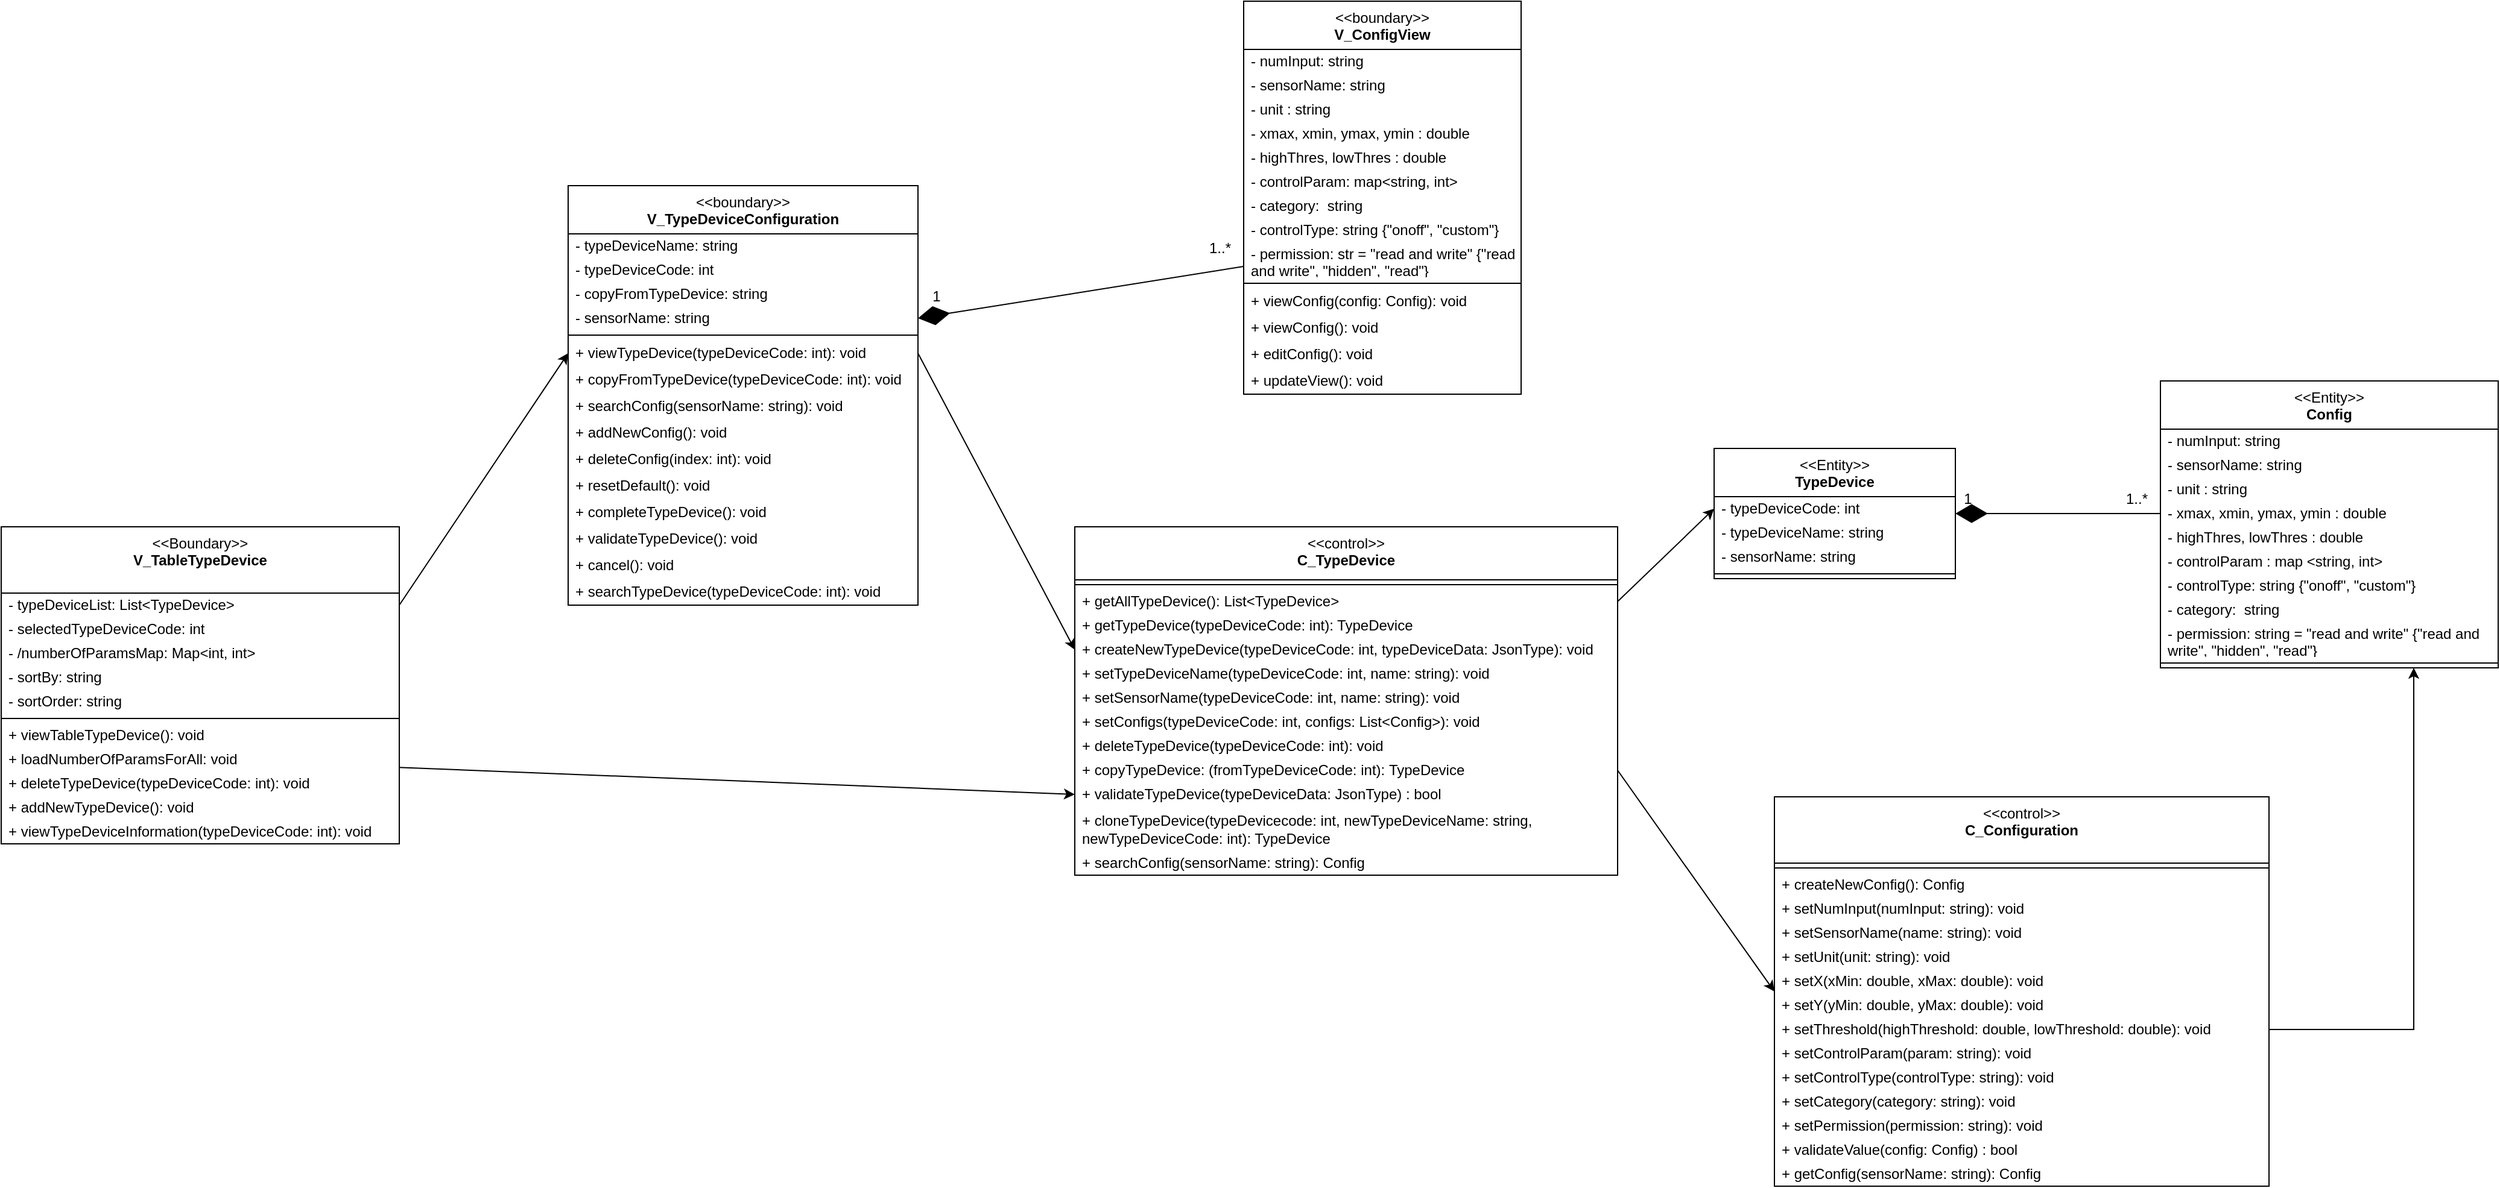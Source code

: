 <mxfile version="27.1.1">
  <diagram name="Page-1" id="tyCQBtL9wLTqNJYj6jpn">
    <mxGraphModel dx="2460" dy="708" grid="1" gridSize="10" guides="1" tooltips="1" connect="1" arrows="1" fold="1" page="1" pageScale="1" pageWidth="850" pageHeight="1100" math="0" shadow="0">
      <root>
        <mxCell id="0" />
        <mxCell id="1" parent="0" />
        <mxCell id="bSWN6tdNE-U2g3Sw7Q1R-1" value="&amp;lt;&amp;lt;boundary&amp;gt;&amp;gt;&lt;br&gt;&lt;b&gt;V_TypeDeviceConfiguration&lt;/b&gt;&lt;div&gt;&lt;br&gt;&lt;/div&gt;" style="swimlane;fontStyle=0;align=center;verticalAlign=top;childLayout=stackLayout;horizontal=1;startSize=40;horizontalStack=0;resizeParent=1;resizeParentMax=0;resizeLast=0;collapsible=0;marginBottom=0;html=1;whiteSpace=wrap;" parent="1" vertex="1">
          <mxGeometry y="303" width="290" height="348" as="geometry" />
        </mxCell>
        <mxCell id="bSWN6tdNE-U2g3Sw7Q1R-2" value="&lt;div&gt;-&amp;nbsp;typeDeviceName: string&lt;/div&gt;" style="text;html=1;strokeColor=none;fillColor=none;align=left;verticalAlign=middle;spacingLeft=4;spacingRight=4;overflow=hidden;rotatable=0;points=[[0,0.5],[1,0.5]];portConstraint=eastwest;whiteSpace=wrap;" parent="bSWN6tdNE-U2g3Sw7Q1R-1" vertex="1">
          <mxGeometry y="40" width="290" height="20" as="geometry" />
        </mxCell>
        <mxCell id="bSWN6tdNE-U2g3Sw7Q1R-3" value="&lt;div&gt;-&amp;nbsp;typeDeviceCode: int&lt;/div&gt;" style="text;html=1;strokeColor=none;fillColor=none;align=left;verticalAlign=middle;spacingLeft=4;spacingRight=4;overflow=hidden;rotatable=0;points=[[0,0.5],[1,0.5]];portConstraint=eastwest;whiteSpace=wrap;" parent="bSWN6tdNE-U2g3Sw7Q1R-1" vertex="1">
          <mxGeometry y="60" width="290" height="20" as="geometry" />
        </mxCell>
        <mxCell id="bSWN6tdNE-U2g3Sw7Q1R-4" value="&lt;div&gt;- copyFromTypeDevice: string&lt;/div&gt;" style="text;html=1;strokeColor=none;fillColor=none;align=left;verticalAlign=middle;spacingLeft=4;spacingRight=4;overflow=hidden;rotatable=0;points=[[0,0.5],[1,0.5]];portConstraint=eastwest;whiteSpace=wrap;" parent="bSWN6tdNE-U2g3Sw7Q1R-1" vertex="1">
          <mxGeometry y="80" width="290" height="20" as="geometry" />
        </mxCell>
        <mxCell id="bSWN6tdNE-U2g3Sw7Q1R-5" value="&lt;div&gt;&lt;span style=&quot;background-color: transparent; color: light-dark(rgb(0, 0, 0), rgb(255, 255, 255));&quot;&gt;- sensorName: string&lt;/span&gt;&lt;/div&gt;" style="text;html=1;strokeColor=none;fillColor=none;align=left;verticalAlign=middle;spacingLeft=4;spacingRight=4;overflow=hidden;rotatable=0;points=[[0,0.5],[1,0.5]];portConstraint=eastwest;whiteSpace=wrap;" parent="bSWN6tdNE-U2g3Sw7Q1R-1" vertex="1">
          <mxGeometry y="100" width="290" height="20" as="geometry" />
        </mxCell>
        <mxCell id="bSWN6tdNE-U2g3Sw7Q1R-6" value="" style="line;strokeWidth=1;fillColor=none;align=left;verticalAlign=middle;spacingTop=-1;spacingLeft=3;spacingRight=3;rotatable=0;labelPosition=right;points=[];portConstraint=eastwest;" parent="bSWN6tdNE-U2g3Sw7Q1R-1" vertex="1">
          <mxGeometry y="120" width="290" height="8" as="geometry" />
        </mxCell>
        <mxCell id="bSWN6tdNE-U2g3Sw7Q1R-7" value="+ viewTypeDevice(typeDeviceCode: int): void" style="text;html=1;strokeColor=none;fillColor=none;align=left;verticalAlign=middle;spacingLeft=4;spacingRight=4;overflow=hidden;rotatable=0;points=[[0,0.5],[1,0.5]];portConstraint=eastwest;whiteSpace=wrap;" parent="bSWN6tdNE-U2g3Sw7Q1R-1" vertex="1">
          <mxGeometry y="128" width="290" height="22" as="geometry" />
        </mxCell>
        <mxCell id="bSWN6tdNE-U2g3Sw7Q1R-8" value="+ copyFromTypeDevice(typeDeviceCode: int): void" style="text;html=1;strokeColor=none;fillColor=none;align=left;verticalAlign=middle;spacingLeft=4;spacingRight=4;overflow=hidden;rotatable=0;points=[[0,0.5],[1,0.5]];portConstraint=eastwest;whiteSpace=wrap;" parent="bSWN6tdNE-U2g3Sw7Q1R-1" vertex="1">
          <mxGeometry y="150" width="290" height="22" as="geometry" />
        </mxCell>
        <mxCell id="bSWN6tdNE-U2g3Sw7Q1R-9" value="+ searchConfig(sensorName: string): void" style="text;html=1;strokeColor=none;fillColor=none;align=left;verticalAlign=middle;spacingLeft=4;spacingRight=4;overflow=hidden;rotatable=0;points=[[0,0.5],[1,0.5]];portConstraint=eastwest;whiteSpace=wrap;" parent="bSWN6tdNE-U2g3Sw7Q1R-1" vertex="1">
          <mxGeometry y="172" width="290" height="22" as="geometry" />
        </mxCell>
        <mxCell id="bSWN6tdNE-U2g3Sw7Q1R-10" value="&lt;div&gt;+ addNewConfig(): void&lt;/div&gt;" style="text;html=1;strokeColor=none;fillColor=none;align=left;verticalAlign=middle;spacingLeft=4;spacingRight=4;overflow=hidden;rotatable=0;points=[[0,0.5],[1,0.5]];portConstraint=eastwest;whiteSpace=wrap;" parent="bSWN6tdNE-U2g3Sw7Q1R-1" vertex="1">
          <mxGeometry y="194" width="290" height="22" as="geometry" />
        </mxCell>
        <mxCell id="bSWN6tdNE-U2g3Sw7Q1R-11" value="&lt;div&gt;+ deleteConfig(index: int): void&lt;/div&gt;" style="text;html=1;strokeColor=none;fillColor=none;align=left;verticalAlign=middle;spacingLeft=4;spacingRight=4;overflow=hidden;rotatable=0;points=[[0,0.5],[1,0.5]];portConstraint=eastwest;whiteSpace=wrap;" parent="bSWN6tdNE-U2g3Sw7Q1R-1" vertex="1">
          <mxGeometry y="216" width="290" height="22" as="geometry" />
        </mxCell>
        <mxCell id="bSWN6tdNE-U2g3Sw7Q1R-12" value="&lt;div&gt;+ resetDefault(): void&lt;/div&gt;" style="text;html=1;strokeColor=none;fillColor=none;align=left;verticalAlign=middle;spacingLeft=4;spacingRight=4;overflow=hidden;rotatable=0;points=[[0,0.5],[1,0.5]];portConstraint=eastwest;whiteSpace=wrap;" parent="bSWN6tdNE-U2g3Sw7Q1R-1" vertex="1">
          <mxGeometry y="238" width="290" height="22" as="geometry" />
        </mxCell>
        <mxCell id="bSWN6tdNE-U2g3Sw7Q1R-13" value="+ completeTypeDevice(): void" style="text;html=1;strokeColor=none;fillColor=none;align=left;verticalAlign=middle;spacingLeft=4;spacingRight=4;overflow=hidden;rotatable=0;points=[[0,0.5],[1,0.5]];portConstraint=eastwest;whiteSpace=wrap;" parent="bSWN6tdNE-U2g3Sw7Q1R-1" vertex="1">
          <mxGeometry y="260" width="290" height="22" as="geometry" />
        </mxCell>
        <mxCell id="bSWN6tdNE-U2g3Sw7Q1R-14" value="+ validateTypeDevice(): void" style="text;html=1;strokeColor=none;fillColor=none;align=left;verticalAlign=middle;spacingLeft=4;spacingRight=4;overflow=hidden;rotatable=0;points=[[0,0.5],[1,0.5]];portConstraint=eastwest;whiteSpace=wrap;" parent="bSWN6tdNE-U2g3Sw7Q1R-1" vertex="1">
          <mxGeometry y="282" width="290" height="22" as="geometry" />
        </mxCell>
        <mxCell id="bSWN6tdNE-U2g3Sw7Q1R-15" value="+ cancel(): void" style="text;html=1;strokeColor=none;fillColor=none;align=left;verticalAlign=middle;spacingLeft=4;spacingRight=4;overflow=hidden;rotatable=0;points=[[0,0.5],[1,0.5]];portConstraint=eastwest;whiteSpace=wrap;" parent="bSWN6tdNE-U2g3Sw7Q1R-1" vertex="1">
          <mxGeometry y="304" width="290" height="22" as="geometry" />
        </mxCell>
        <mxCell id="x7CvdzzdXY2x8KooDXCQ-1" value="+ searchTypeDevice(typeDeviceCode: int): void" style="text;html=1;strokeColor=none;fillColor=none;align=left;verticalAlign=middle;spacingLeft=4;spacingRight=4;overflow=hidden;rotatable=0;points=[[0,0.5],[1,0.5]];portConstraint=eastwest;whiteSpace=wrap;" parent="bSWN6tdNE-U2g3Sw7Q1R-1" vertex="1">
          <mxGeometry y="326" width="290" height="22" as="geometry" />
        </mxCell>
        <mxCell id="bSWN6tdNE-U2g3Sw7Q1R-16" value="&amp;lt;&amp;lt;control&amp;gt;&amp;gt;&lt;br&gt;&lt;b&gt;C_TypeDevice&lt;/b&gt;&lt;div&gt;&lt;br&gt;&lt;/div&gt;" style="swimlane;fontStyle=0;align=center;verticalAlign=top;childLayout=stackLayout;horizontal=1;startSize=44;horizontalStack=0;resizeParent=1;resizeParentMax=0;resizeLast=0;collapsible=0;marginBottom=0;html=1;whiteSpace=wrap;" parent="1" vertex="1">
          <mxGeometry x="420" y="586" width="450" height="289" as="geometry" />
        </mxCell>
        <mxCell id="bSWN6tdNE-U2g3Sw7Q1R-17" value="" style="line;strokeWidth=1;fillColor=none;align=left;verticalAlign=middle;spacingTop=-1;spacingLeft=3;spacingRight=3;rotatable=0;labelPosition=right;points=[];portConstraint=eastwest;" parent="bSWN6tdNE-U2g3Sw7Q1R-16" vertex="1">
          <mxGeometry y="44" width="450" height="8" as="geometry" />
        </mxCell>
        <mxCell id="bSWN6tdNE-U2g3Sw7Q1R-18" value="&lt;div&gt;+ getAllTypeDevice(): List&amp;lt;TypeDevice&amp;gt;&lt;/div&gt;" style="text;html=1;strokeColor=none;fillColor=none;align=left;verticalAlign=middle;spacingLeft=4;spacingRight=4;overflow=hidden;rotatable=0;points=[[0,0.5],[1,0.5]];portConstraint=eastwest;whiteSpace=wrap;" parent="bSWN6tdNE-U2g3Sw7Q1R-16" vertex="1">
          <mxGeometry y="52" width="450" height="20" as="geometry" />
        </mxCell>
        <mxCell id="bSWN6tdNE-U2g3Sw7Q1R-19" value="&lt;div&gt;+ getTypeDevice(typeDeviceCode: int): TypeDevice&lt;/div&gt;&lt;div&gt;&lt;br&gt;&lt;/div&gt;" style="text;html=1;strokeColor=none;fillColor=none;align=left;verticalAlign=middle;spacingLeft=4;spacingRight=4;overflow=hidden;rotatable=0;points=[[0,0.5],[1,0.5]];portConstraint=eastwest;whiteSpace=wrap;" parent="bSWN6tdNE-U2g3Sw7Q1R-16" vertex="1">
          <mxGeometry y="72" width="450" height="20" as="geometry" />
        </mxCell>
        <mxCell id="bSWN6tdNE-U2g3Sw7Q1R-21" value="&lt;div&gt;+ createNewTypeDevice(typeDeviceCode: int, typeDeviceData: JsonType): void&lt;/div&gt;&lt;div&gt;&lt;br&gt;&lt;/div&gt;" style="text;html=1;strokeColor=none;fillColor=none;align=left;verticalAlign=middle;spacingLeft=4;spacingRight=4;overflow=hidden;rotatable=0;points=[[0,0.5],[1,0.5]];portConstraint=eastwest;whiteSpace=wrap;" parent="bSWN6tdNE-U2g3Sw7Q1R-16" vertex="1">
          <mxGeometry y="92" width="450" height="20" as="geometry" />
        </mxCell>
        <mxCell id="bSWN6tdNE-U2g3Sw7Q1R-20" value="&lt;div&gt;+ setTypeDeviceName(typeDeviceCode: int, name: string): void&lt;/div&gt;&lt;div&gt;&lt;br&gt;&lt;/div&gt;" style="text;html=1;strokeColor=none;fillColor=none;align=left;verticalAlign=middle;spacingLeft=4;spacingRight=4;overflow=hidden;rotatable=0;points=[[0,0.5],[1,0.5]];portConstraint=eastwest;whiteSpace=wrap;" parent="bSWN6tdNE-U2g3Sw7Q1R-16" vertex="1">
          <mxGeometry y="112" width="450" height="20" as="geometry" />
        </mxCell>
        <mxCell id="fmMm7_S-apyC-GX3teiO-23" value="&lt;div&gt;+ setSensorName(typeDeviceCode: int, name: string): void&lt;/div&gt;&lt;div&gt;&lt;br&gt;&lt;/div&gt;" style="text;html=1;strokeColor=none;fillColor=none;align=left;verticalAlign=middle;spacingLeft=4;spacingRight=4;overflow=hidden;rotatable=0;points=[[0,0.5],[1,0.5]];portConstraint=eastwest;whiteSpace=wrap;" parent="bSWN6tdNE-U2g3Sw7Q1R-16" vertex="1">
          <mxGeometry y="132" width="450" height="20" as="geometry" />
        </mxCell>
        <mxCell id="fmMm7_S-apyC-GX3teiO-24" value="&lt;div&gt;+ setConfigs(typeDeviceCode: int, configs: List&amp;lt;Config&amp;gt;): void&lt;/div&gt;&lt;div&gt;&lt;br&gt;&lt;/div&gt;" style="text;html=1;strokeColor=none;fillColor=none;align=left;verticalAlign=middle;spacingLeft=4;spacingRight=4;overflow=hidden;rotatable=0;points=[[0,0.5],[1,0.5]];portConstraint=eastwest;whiteSpace=wrap;" parent="bSWN6tdNE-U2g3Sw7Q1R-16" vertex="1">
          <mxGeometry y="152" width="450" height="20" as="geometry" />
        </mxCell>
        <mxCell id="bSWN6tdNE-U2g3Sw7Q1R-22" value="+ deleteTypeDevice(typeDeviceCode: int): void" style="text;html=1;strokeColor=none;fillColor=none;align=left;verticalAlign=middle;spacingLeft=4;spacingRight=4;overflow=hidden;rotatable=0;points=[[0,0.5],[1,0.5]];portConstraint=eastwest;whiteSpace=wrap;" parent="bSWN6tdNE-U2g3Sw7Q1R-16" vertex="1">
          <mxGeometry y="172" width="450" height="20" as="geometry" />
        </mxCell>
        <mxCell id="bSWN6tdNE-U2g3Sw7Q1R-23" value="&lt;div&gt;+ copyTypeDevice: (fromTypeDeviceCode: int):&amp;nbsp;TypeDevice &lt;br&gt;&lt;/div&gt;" style="text;html=1;strokeColor=none;fillColor=none;align=left;verticalAlign=middle;spacingLeft=4;spacingRight=4;overflow=hidden;rotatable=0;points=[[0,0.5],[1,0.5]];portConstraint=eastwest;whiteSpace=wrap;" parent="bSWN6tdNE-U2g3Sw7Q1R-16" vertex="1">
          <mxGeometry y="192" width="450" height="20" as="geometry" />
        </mxCell>
        <mxCell id="bSWN6tdNE-U2g3Sw7Q1R-24" value="+ validateTypeDevice(typeDeviceData: JsonType) : bool" style="text;html=1;strokeColor=none;fillColor=none;align=left;verticalAlign=middle;spacingLeft=4;spacingRight=4;overflow=hidden;rotatable=0;points=[[0,0.5],[1,0.5]];portConstraint=eastwest;whiteSpace=wrap;" parent="bSWN6tdNE-U2g3Sw7Q1R-16" vertex="1">
          <mxGeometry y="212" width="450" height="20" as="geometry" />
        </mxCell>
        <mxCell id="bSWN6tdNE-U2g3Sw7Q1R-25" value="+ cloneTypeDevice(typeDevicecode: int, newTypeDeviceName: string, newTypeDeviceCode: int): TypeDevice" style="text;html=1;strokeColor=none;fillColor=none;align=left;verticalAlign=middle;spacingLeft=4;spacingRight=4;overflow=hidden;rotatable=0;points=[[0,0.5],[1,0.5]];portConstraint=eastwest;whiteSpace=wrap;" parent="bSWN6tdNE-U2g3Sw7Q1R-16" vertex="1">
          <mxGeometry y="232" width="450" height="37" as="geometry" />
        </mxCell>
        <mxCell id="bSWN6tdNE-U2g3Sw7Q1R-26" value="+ searchConfig(sensorName: string): Config" style="text;html=1;strokeColor=none;fillColor=none;align=left;verticalAlign=middle;spacingLeft=4;spacingRight=4;overflow=hidden;rotatable=0;points=[[0,0.5],[1,0.5]];portConstraint=eastwest;whiteSpace=wrap;" parent="bSWN6tdNE-U2g3Sw7Q1R-16" vertex="1">
          <mxGeometry y="269" width="450" height="20" as="geometry" />
        </mxCell>
        <mxCell id="bSWN6tdNE-U2g3Sw7Q1R-27" value="&lt;div&gt;&amp;lt;&amp;lt;Entity&amp;gt;&amp;gt;&lt;/div&gt;&lt;div&gt;&lt;b&gt;TypeDevice&lt;/b&gt;&lt;/div&gt;&lt;div&gt;&lt;br&gt;&lt;/div&gt;" style="swimlane;fontStyle=0;align=center;verticalAlign=top;childLayout=stackLayout;horizontal=1;startSize=40;horizontalStack=0;resizeParent=1;resizeParentMax=0;resizeLast=0;collapsible=0;marginBottom=0;html=1;whiteSpace=wrap;" parent="1" vertex="1">
          <mxGeometry x="950" y="521" width="200" height="108" as="geometry" />
        </mxCell>
        <mxCell id="bSWN6tdNE-U2g3Sw7Q1R-28" value="- typeDeviceCode: int" style="text;html=1;strokeColor=none;fillColor=none;align=left;verticalAlign=middle;spacingLeft=4;spacingRight=4;overflow=hidden;rotatable=0;points=[[0,0.5],[1,0.5]];portConstraint=eastwest;whiteSpace=wrap;" parent="bSWN6tdNE-U2g3Sw7Q1R-27" vertex="1">
          <mxGeometry y="40" width="200" height="20" as="geometry" />
        </mxCell>
        <mxCell id="bSWN6tdNE-U2g3Sw7Q1R-29" value="&lt;div&gt;- typeDeviceName: string&lt;/div&gt;" style="text;html=1;strokeColor=none;fillColor=none;align=left;verticalAlign=middle;spacingLeft=4;spacingRight=4;overflow=hidden;rotatable=0;points=[[0,0.5],[1,0.5]];portConstraint=eastwest;whiteSpace=wrap;" parent="bSWN6tdNE-U2g3Sw7Q1R-27" vertex="1">
          <mxGeometry y="60" width="200" height="20" as="geometry" />
        </mxCell>
        <mxCell id="bSWN6tdNE-U2g3Sw7Q1R-30" value="&lt;div&gt;- sensorName: string&lt;/div&gt;&lt;div&gt;&lt;br&gt;&lt;/div&gt;" style="text;html=1;strokeColor=none;fillColor=none;align=left;verticalAlign=middle;spacingLeft=4;spacingRight=4;overflow=hidden;rotatable=0;points=[[0,0.5],[1,0.5]];portConstraint=eastwest;whiteSpace=wrap;" parent="bSWN6tdNE-U2g3Sw7Q1R-27" vertex="1">
          <mxGeometry y="80" width="200" height="20" as="geometry" />
        </mxCell>
        <mxCell id="bSWN6tdNE-U2g3Sw7Q1R-31" value="" style="line;strokeWidth=1;fillColor=none;align=left;verticalAlign=middle;spacingTop=-1;spacingLeft=3;spacingRight=3;rotatable=0;labelPosition=right;points=[];portConstraint=eastwest;" parent="bSWN6tdNE-U2g3Sw7Q1R-27" vertex="1">
          <mxGeometry y="100" width="200" height="8" as="geometry" />
        </mxCell>
        <mxCell id="bSWN6tdNE-U2g3Sw7Q1R-32" value="&amp;lt;&amp;lt;Entity&amp;gt;&amp;gt;&lt;br&gt;&lt;b&gt;Config&lt;/b&gt;&lt;div&gt;&lt;br&gt;&lt;/div&gt;" style="swimlane;fontStyle=0;align=center;verticalAlign=top;childLayout=stackLayout;horizontal=1;startSize=40;horizontalStack=0;resizeParent=1;resizeParentMax=0;resizeLast=0;collapsible=0;marginBottom=0;html=1;whiteSpace=wrap;" parent="1" vertex="1">
          <mxGeometry x="1320" y="465" width="280" height="238" as="geometry" />
        </mxCell>
        <mxCell id="bSWN6tdNE-U2g3Sw7Q1R-33" value="- numInput: string" style="text;html=1;strokeColor=none;fillColor=none;align=left;verticalAlign=middle;spacingLeft=4;spacingRight=4;overflow=hidden;rotatable=0;points=[[0,0.5],[1,0.5]];portConstraint=eastwest;whiteSpace=wrap;" parent="bSWN6tdNE-U2g3Sw7Q1R-32" vertex="1">
          <mxGeometry y="40" width="280" height="20" as="geometry" />
        </mxCell>
        <mxCell id="bSWN6tdNE-U2g3Sw7Q1R-34" value="- sensorName: string" style="text;html=1;strokeColor=none;fillColor=none;align=left;verticalAlign=middle;spacingLeft=4;spacingRight=4;overflow=hidden;rotatable=0;points=[[0,0.5],[1,0.5]];portConstraint=eastwest;whiteSpace=wrap;" parent="bSWN6tdNE-U2g3Sw7Q1R-32" vertex="1">
          <mxGeometry y="60" width="280" height="20" as="geometry" />
        </mxCell>
        <mxCell id="bSWN6tdNE-U2g3Sw7Q1R-35" value="- unit : string" style="text;html=1;strokeColor=none;fillColor=none;align=left;verticalAlign=middle;spacingLeft=4;spacingRight=4;overflow=hidden;rotatable=0;points=[[0,0.5],[1,0.5]];portConstraint=eastwest;whiteSpace=wrap;" parent="bSWN6tdNE-U2g3Sw7Q1R-32" vertex="1">
          <mxGeometry y="80" width="280" height="20" as="geometry" />
        </mxCell>
        <mxCell id="bSWN6tdNE-U2g3Sw7Q1R-36" value="- xmax, xmin, ymax, ymin : double" style="text;html=1;strokeColor=none;fillColor=none;align=left;verticalAlign=middle;spacingLeft=4;spacingRight=4;overflow=hidden;rotatable=0;points=[[0,0.5],[1,0.5]];portConstraint=eastwest;whiteSpace=wrap;" parent="bSWN6tdNE-U2g3Sw7Q1R-32" vertex="1">
          <mxGeometry y="100" width="280" height="20" as="geometry" />
        </mxCell>
        <mxCell id="bSWN6tdNE-U2g3Sw7Q1R-37" value="- highThres, lowThres : double" style="text;html=1;strokeColor=none;fillColor=none;align=left;verticalAlign=middle;spacingLeft=4;spacingRight=4;overflow=hidden;rotatable=0;points=[[0,0.5],[1,0.5]];portConstraint=eastwest;whiteSpace=wrap;" parent="bSWN6tdNE-U2g3Sw7Q1R-32" vertex="1">
          <mxGeometry y="120" width="280" height="20" as="geometry" />
        </mxCell>
        <mxCell id="bSWN6tdNE-U2g3Sw7Q1R-38" value="&lt;div&gt;- controlParam : map &amp;lt;string, int&amp;gt;&lt;/div&gt;" style="text;html=1;strokeColor=none;fillColor=none;align=left;verticalAlign=middle;spacingLeft=4;spacingRight=4;overflow=hidden;rotatable=0;points=[[0,0.5],[1,0.5]];portConstraint=eastwest;whiteSpace=wrap;" parent="bSWN6tdNE-U2g3Sw7Q1R-32" vertex="1">
          <mxGeometry y="140" width="280" height="20" as="geometry" />
        </mxCell>
        <mxCell id="bSWN6tdNE-U2g3Sw7Q1R-39" value="&lt;div&gt;- controlType: string {&quot;onoff&quot;, &quot;custom&quot;}&lt;/div&gt;" style="text;html=1;strokeColor=none;fillColor=none;align=left;verticalAlign=middle;spacingLeft=4;spacingRight=4;overflow=hidden;rotatable=0;points=[[0,0.5],[1,0.5]];portConstraint=eastwest;whiteSpace=wrap;" parent="bSWN6tdNE-U2g3Sw7Q1R-32" vertex="1">
          <mxGeometry y="160" width="280" height="20" as="geometry" />
        </mxCell>
        <mxCell id="bSWN6tdNE-U2g3Sw7Q1R-40" value="&lt;div&gt;- category:&amp;nbsp; string&lt;br&gt;&lt;/div&gt;" style="text;html=1;strokeColor=none;fillColor=none;align=left;verticalAlign=middle;spacingLeft=4;spacingRight=4;overflow=hidden;rotatable=0;points=[[0,0.5],[1,0.5]];portConstraint=eastwest;whiteSpace=wrap;" parent="bSWN6tdNE-U2g3Sw7Q1R-32" vertex="1">
          <mxGeometry y="180" width="280" height="20" as="geometry" />
        </mxCell>
        <mxCell id="bSWN6tdNE-U2g3Sw7Q1R-41" value="&lt;div&gt;- permission: string = &quot;read and write&quot; {&quot;read and write&quot;, &quot;hidden&quot;, &quot;read&quot;}&lt;/div&gt;" style="text;html=1;strokeColor=none;fillColor=none;align=left;verticalAlign=middle;spacingLeft=4;spacingRight=4;overflow=hidden;rotatable=0;points=[[0,0.5],[1,0.5]];portConstraint=eastwest;whiteSpace=wrap;" parent="bSWN6tdNE-U2g3Sw7Q1R-32" vertex="1">
          <mxGeometry y="200" width="280" height="30" as="geometry" />
        </mxCell>
        <mxCell id="bSWN6tdNE-U2g3Sw7Q1R-42" value="" style="line;strokeWidth=1;fillColor=none;align=left;verticalAlign=middle;spacingTop=-1;spacingLeft=3;spacingRight=3;rotatable=0;labelPosition=right;points=[];portConstraint=eastwest;" parent="bSWN6tdNE-U2g3Sw7Q1R-32" vertex="1">
          <mxGeometry y="230" width="280" height="8" as="geometry" />
        </mxCell>
        <mxCell id="bSWN6tdNE-U2g3Sw7Q1R-43" value="" style="endArrow=diamondThin;endFill=1;endSize=24;html=1;rounded=0;entryX=1;entryY=0.5;entryDx=0;entryDy=0;exitX=0;exitY=0.5;exitDx=0;exitDy=0;" parent="1" source="bSWN6tdNE-U2g3Sw7Q1R-36" target="bSWN6tdNE-U2g3Sw7Q1R-27" edge="1">
          <mxGeometry width="160" relative="1" as="geometry">
            <mxPoint x="1050" y="400" as="sourcePoint" />
            <mxPoint x="1210" y="400" as="targetPoint" />
          </mxGeometry>
        </mxCell>
        <mxCell id="bSWN6tdNE-U2g3Sw7Q1R-44" style="rounded=0;orthogonalLoop=1;jettySize=auto;html=1;exitX=1;exitY=0.5;exitDx=0;exitDy=0;entryX=0;entryY=0.5;entryDx=0;entryDy=0;" parent="1" source="bSWN6tdNE-U2g3Sw7Q1R-18" target="bSWN6tdNE-U2g3Sw7Q1R-28" edge="1">
          <mxGeometry relative="1" as="geometry" />
        </mxCell>
        <mxCell id="bSWN6tdNE-U2g3Sw7Q1R-45" style="rounded=0;orthogonalLoop=1;jettySize=auto;html=1;exitX=1;exitY=0.5;exitDx=0;exitDy=0;entryX=0;entryY=0.5;entryDx=0;entryDy=0;" parent="1" source="bSWN6tdNE-U2g3Sw7Q1R-7" target="bSWN6tdNE-U2g3Sw7Q1R-21" edge="1">
          <mxGeometry relative="1" as="geometry">
            <mxPoint x="360" y="360" as="sourcePoint" />
          </mxGeometry>
        </mxCell>
        <mxCell id="bSWN6tdNE-U2g3Sw7Q1R-46" value="&amp;lt;&amp;lt;boundary&amp;gt;&amp;gt;&lt;br&gt;&lt;b&gt;V_ConfigView&lt;/b&gt;&lt;div&gt;&lt;br&gt;&lt;/div&gt;" style="swimlane;fontStyle=0;align=center;verticalAlign=top;childLayout=stackLayout;horizontal=1;startSize=40;horizontalStack=0;resizeParent=1;resizeParentMax=0;resizeLast=0;collapsible=0;marginBottom=0;html=1;whiteSpace=wrap;" parent="1" vertex="1">
          <mxGeometry x="560" y="150" width="230" height="326" as="geometry" />
        </mxCell>
        <mxCell id="bSWN6tdNE-U2g3Sw7Q1R-47" value="- numInput: string" style="text;html=1;strokeColor=none;fillColor=none;align=left;verticalAlign=middle;spacingLeft=4;spacingRight=4;overflow=hidden;rotatable=0;points=[[0,0.5],[1,0.5]];portConstraint=eastwest;whiteSpace=wrap;" parent="bSWN6tdNE-U2g3Sw7Q1R-46" vertex="1">
          <mxGeometry y="40" width="230" height="20" as="geometry" />
        </mxCell>
        <mxCell id="bSWN6tdNE-U2g3Sw7Q1R-48" value="- sensorName: string" style="text;html=1;strokeColor=none;fillColor=none;align=left;verticalAlign=middle;spacingLeft=4;spacingRight=4;overflow=hidden;rotatable=0;points=[[0,0.5],[1,0.5]];portConstraint=eastwest;whiteSpace=wrap;" parent="bSWN6tdNE-U2g3Sw7Q1R-46" vertex="1">
          <mxGeometry y="60" width="230" height="20" as="geometry" />
        </mxCell>
        <mxCell id="bSWN6tdNE-U2g3Sw7Q1R-49" value="- unit : string" style="text;html=1;strokeColor=none;fillColor=none;align=left;verticalAlign=middle;spacingLeft=4;spacingRight=4;overflow=hidden;rotatable=0;points=[[0,0.5],[1,0.5]];portConstraint=eastwest;whiteSpace=wrap;" parent="bSWN6tdNE-U2g3Sw7Q1R-46" vertex="1">
          <mxGeometry y="80" width="230" height="20" as="geometry" />
        </mxCell>
        <mxCell id="bSWN6tdNE-U2g3Sw7Q1R-50" value="- xmax, xmin, ymax, ymin : double" style="text;html=1;strokeColor=none;fillColor=none;align=left;verticalAlign=middle;spacingLeft=4;spacingRight=4;overflow=hidden;rotatable=0;points=[[0,0.5],[1,0.5]];portConstraint=eastwest;whiteSpace=wrap;" parent="bSWN6tdNE-U2g3Sw7Q1R-46" vertex="1">
          <mxGeometry y="100" width="230" height="20" as="geometry" />
        </mxCell>
        <mxCell id="bSWN6tdNE-U2g3Sw7Q1R-51" value="- highThres, lowThres : double" style="text;html=1;strokeColor=none;fillColor=none;align=left;verticalAlign=middle;spacingLeft=4;spacingRight=4;overflow=hidden;rotatable=0;points=[[0,0.5],[1,0.5]];portConstraint=eastwest;whiteSpace=wrap;" parent="bSWN6tdNE-U2g3Sw7Q1R-46" vertex="1">
          <mxGeometry y="120" width="230" height="20" as="geometry" />
        </mxCell>
        <mxCell id="bSWN6tdNE-U2g3Sw7Q1R-52" value="&lt;div&gt;- controlParam: map&amp;lt;string, int&amp;gt;&lt;/div&gt;" style="text;html=1;strokeColor=none;fillColor=none;align=left;verticalAlign=middle;spacingLeft=4;spacingRight=4;overflow=hidden;rotatable=0;points=[[0,0.5],[1,0.5]];portConstraint=eastwest;whiteSpace=wrap;" parent="bSWN6tdNE-U2g3Sw7Q1R-46" vertex="1">
          <mxGeometry y="140" width="230" height="20" as="geometry" />
        </mxCell>
        <mxCell id="bSWN6tdNE-U2g3Sw7Q1R-53" value="&lt;div&gt;- category:&amp;nbsp; string&lt;br&gt;&lt;/div&gt;" style="text;html=1;strokeColor=none;fillColor=none;align=left;verticalAlign=middle;spacingLeft=4;spacingRight=4;overflow=hidden;rotatable=0;points=[[0,0.5],[1,0.5]];portConstraint=eastwest;whiteSpace=wrap;" parent="bSWN6tdNE-U2g3Sw7Q1R-46" vertex="1">
          <mxGeometry y="160" width="230" height="20" as="geometry" />
        </mxCell>
        <mxCell id="bSWN6tdNE-U2g3Sw7Q1R-54" value="&lt;div&gt;- controlType: string {&quot;onoff&quot;, &quot;custom&quot;}&lt;/div&gt;" style="text;html=1;strokeColor=none;fillColor=none;align=left;verticalAlign=middle;spacingLeft=4;spacingRight=4;overflow=hidden;rotatable=0;points=[[0,0.5],[1,0.5]];portConstraint=eastwest;whiteSpace=wrap;" parent="bSWN6tdNE-U2g3Sw7Q1R-46" vertex="1">
          <mxGeometry y="180" width="230" height="20" as="geometry" />
        </mxCell>
        <mxCell id="bSWN6tdNE-U2g3Sw7Q1R-55" value="&lt;div&gt;- permission: str = &quot;read and write&quot; {&quot;read and write&quot;, &quot;hidden&quot;, &quot;read&quot;}&lt;/div&gt;" style="text;html=1;strokeColor=none;fillColor=none;align=left;verticalAlign=middle;spacingLeft=4;spacingRight=4;overflow=hidden;rotatable=0;points=[[0,0.5],[1,0.5]];portConstraint=eastwest;whiteSpace=wrap;" parent="bSWN6tdNE-U2g3Sw7Q1R-46" vertex="1">
          <mxGeometry y="200" width="230" height="30" as="geometry" />
        </mxCell>
        <mxCell id="bSWN6tdNE-U2g3Sw7Q1R-56" value="" style="line;strokeWidth=1;fillColor=none;align=left;verticalAlign=middle;spacingTop=-1;spacingLeft=3;spacingRight=3;rotatable=0;labelPosition=right;points=[];portConstraint=eastwest;" parent="bSWN6tdNE-U2g3Sw7Q1R-46" vertex="1">
          <mxGeometry y="230" width="230" height="8" as="geometry" />
        </mxCell>
        <mxCell id="bSWN6tdNE-U2g3Sw7Q1R-57" value="+ viewConfig(config: Config): void" style="text;html=1;strokeColor=none;fillColor=none;align=left;verticalAlign=middle;spacingLeft=4;spacingRight=4;overflow=hidden;rotatable=0;points=[[0,0.5],[1,0.5]];portConstraint=eastwest;whiteSpace=wrap;" parent="bSWN6tdNE-U2g3Sw7Q1R-46" vertex="1">
          <mxGeometry y="238" width="230" height="22" as="geometry" />
        </mxCell>
        <mxCell id="bSWN6tdNE-U2g3Sw7Q1R-58" value="+ viewConfig(): void" style="text;html=1;strokeColor=none;fillColor=none;align=left;verticalAlign=middle;spacingLeft=4;spacingRight=4;overflow=hidden;rotatable=0;points=[[0,0.5],[1,0.5]];portConstraint=eastwest;whiteSpace=wrap;" parent="bSWN6tdNE-U2g3Sw7Q1R-46" vertex="1">
          <mxGeometry y="260" width="230" height="22" as="geometry" />
        </mxCell>
        <mxCell id="bSWN6tdNE-U2g3Sw7Q1R-59" value="+ editConfig(): void" style="text;html=1;strokeColor=none;fillColor=none;align=left;verticalAlign=middle;spacingLeft=4;spacingRight=4;overflow=hidden;rotatable=0;points=[[0,0.5],[1,0.5]];portConstraint=eastwest;whiteSpace=wrap;" parent="bSWN6tdNE-U2g3Sw7Q1R-46" vertex="1">
          <mxGeometry y="282" width="230" height="22" as="geometry" />
        </mxCell>
        <mxCell id="bSWN6tdNE-U2g3Sw7Q1R-60" value="+ updateView(): void" style="text;html=1;strokeColor=none;fillColor=none;align=left;verticalAlign=middle;spacingLeft=4;spacingRight=4;overflow=hidden;rotatable=0;points=[[0,0.5],[1,0.5]];portConstraint=eastwest;whiteSpace=wrap;" parent="bSWN6tdNE-U2g3Sw7Q1R-46" vertex="1">
          <mxGeometry y="304" width="230" height="22" as="geometry" />
        </mxCell>
        <mxCell id="bSWN6tdNE-U2g3Sw7Q1R-61" value="" style="endArrow=diamondThin;endFill=1;endSize=24;html=1;rounded=0;entryX=1;entryY=0.5;entryDx=0;entryDy=0;" parent="1" target="bSWN6tdNE-U2g3Sw7Q1R-5" edge="1">
          <mxGeometry width="160" relative="1" as="geometry">
            <mxPoint x="560" y="370" as="sourcePoint" />
            <mxPoint x="600" y="380" as="targetPoint" />
            <Array as="points" />
          </mxGeometry>
        </mxCell>
        <mxCell id="bSWN6tdNE-U2g3Sw7Q1R-62" value="1" style="text;html=1;align=center;verticalAlign=middle;resizable=0;points=[];autosize=1;strokeColor=none;fillColor=none;" parent="1" vertex="1">
          <mxGeometry x="290" y="380" width="30" height="30" as="geometry" />
        </mxCell>
        <mxCell id="bSWN6tdNE-U2g3Sw7Q1R-63" value="1..*" style="text;html=1;align=center;verticalAlign=middle;resizable=0;points=[];autosize=1;strokeColor=none;fillColor=none;" parent="1" vertex="1">
          <mxGeometry x="520" y="340" width="40" height="30" as="geometry" />
        </mxCell>
        <mxCell id="bSWN6tdNE-U2g3Sw7Q1R-64" value="1" style="text;html=1;align=center;verticalAlign=middle;resizable=0;points=[];autosize=1;strokeColor=none;fillColor=none;" parent="1" vertex="1">
          <mxGeometry x="1145" y="548" width="30" height="30" as="geometry" />
        </mxCell>
        <mxCell id="bSWN6tdNE-U2g3Sw7Q1R-65" value="1..*" style="text;html=1;align=center;verticalAlign=middle;resizable=0;points=[];autosize=1;strokeColor=none;fillColor=none;" parent="1" vertex="1">
          <mxGeometry x="1280" y="548" width="40" height="30" as="geometry" />
        </mxCell>
        <mxCell id="bSWN6tdNE-U2g3Sw7Q1R-66" style="rounded=0;orthogonalLoop=1;jettySize=auto;html=1;exitX=1;exitY=0.5;exitDx=0;exitDy=0;entryX=0;entryY=0.5;entryDx=0;entryDy=0;" parent="1" source="bSWN6tdNE-U2g3Sw7Q1R-68" target="bSWN6tdNE-U2g3Sw7Q1R-7" edge="1">
          <mxGeometry relative="1" as="geometry" />
        </mxCell>
        <mxCell id="bSWN6tdNE-U2g3Sw7Q1R-67" value="&amp;lt;&amp;lt;Boundary&amp;gt;&amp;gt;&lt;br&gt;&lt;b&gt;V_TableTypeDevice&lt;/b&gt;" style="swimlane;fontStyle=0;align=center;verticalAlign=top;childLayout=stackLayout;horizontal=1;startSize=55;horizontalStack=0;resizeParent=1;resizeParentMax=0;resizeLast=0;collapsible=0;marginBottom=0;html=1;whiteSpace=wrap;" parent="1" vertex="1">
          <mxGeometry x="-470" y="586" width="330" height="263" as="geometry" />
        </mxCell>
        <mxCell id="bSWN6tdNE-U2g3Sw7Q1R-68" value="- typeDeviceList: List&amp;lt;TypeDevice&amp;gt;" style="text;html=1;strokeColor=none;fillColor=none;align=left;verticalAlign=middle;spacingLeft=4;spacingRight=4;overflow=hidden;rotatable=0;points=[[0,0.5],[1,0.5]];portConstraint=eastwest;whiteSpace=wrap;" parent="bSWN6tdNE-U2g3Sw7Q1R-67" vertex="1">
          <mxGeometry y="55" width="330" height="20" as="geometry" />
        </mxCell>
        <mxCell id="bSWN6tdNE-U2g3Sw7Q1R-69" value="- selectedTypeDeviceCode: int" style="text;html=1;strokeColor=none;fillColor=none;align=left;verticalAlign=middle;spacingLeft=4;spacingRight=4;overflow=hidden;rotatable=0;points=[[0,0.5],[1,0.5]];portConstraint=eastwest;whiteSpace=wrap;" parent="bSWN6tdNE-U2g3Sw7Q1R-67" vertex="1">
          <mxGeometry y="75" width="330" height="20" as="geometry" />
        </mxCell>
        <mxCell id="bSWN6tdNE-U2g3Sw7Q1R-70" value="- /numberOfParamsMap: Map&amp;lt;int, int&amp;gt;" style="text;html=1;strokeColor=none;fillColor=none;align=left;verticalAlign=middle;spacingLeft=4;spacingRight=4;overflow=hidden;rotatable=0;points=[[0,0.5],[1,0.5]];portConstraint=eastwest;whiteSpace=wrap;" parent="bSWN6tdNE-U2g3Sw7Q1R-67" vertex="1">
          <mxGeometry y="95" width="330" height="20" as="geometry" />
        </mxCell>
        <mxCell id="bSWN6tdNE-U2g3Sw7Q1R-71" value="- sortBy: string" style="text;html=1;strokeColor=none;fillColor=none;align=left;verticalAlign=middle;spacingLeft=4;spacingRight=4;overflow=hidden;rotatable=0;points=[[0,0.5],[1,0.5]];portConstraint=eastwest;whiteSpace=wrap;" parent="bSWN6tdNE-U2g3Sw7Q1R-67" vertex="1">
          <mxGeometry y="115" width="330" height="20" as="geometry" />
        </mxCell>
        <mxCell id="bSWN6tdNE-U2g3Sw7Q1R-72" value="- sortOrder: string" style="text;html=1;strokeColor=none;fillColor=none;align=left;verticalAlign=middle;spacingLeft=4;spacingRight=4;overflow=hidden;rotatable=0;points=[[0,0.5],[1,0.5]];portConstraint=eastwest;whiteSpace=wrap;" parent="bSWN6tdNE-U2g3Sw7Q1R-67" vertex="1">
          <mxGeometry y="135" width="330" height="20" as="geometry" />
        </mxCell>
        <mxCell id="bSWN6tdNE-U2g3Sw7Q1R-73" value="" style="line;strokeWidth=1;fillColor=none;align=left;verticalAlign=middle;spacingTop=-1;spacingLeft=3;spacingRight=3;rotatable=0;labelPosition=right;points=[];portConstraint=eastwest;" parent="bSWN6tdNE-U2g3Sw7Q1R-67" vertex="1">
          <mxGeometry y="155" width="330" height="8" as="geometry" />
        </mxCell>
        <mxCell id="bSWN6tdNE-U2g3Sw7Q1R-74" value="+ viewTableTypeDevice(): void" style="text;html=1;strokeColor=none;fillColor=none;align=left;verticalAlign=middle;spacingLeft=4;spacingRight=4;overflow=hidden;rotatable=0;points=[[0,0.5],[1,0.5]];portConstraint=eastwest;whiteSpace=wrap;" parent="bSWN6tdNE-U2g3Sw7Q1R-67" vertex="1">
          <mxGeometry y="163" width="330" height="20" as="geometry" />
        </mxCell>
        <mxCell id="bSWN6tdNE-U2g3Sw7Q1R-75" value="+ loadNumberOfParamsForAll: void" style="text;html=1;strokeColor=none;fillColor=none;align=left;verticalAlign=middle;spacingLeft=4;spacingRight=4;overflow=hidden;rotatable=0;points=[[0,0.5],[1,0.5]];portConstraint=eastwest;whiteSpace=wrap;" parent="bSWN6tdNE-U2g3Sw7Q1R-67" vertex="1">
          <mxGeometry y="183" width="330" height="20" as="geometry" />
        </mxCell>
        <mxCell id="bSWN6tdNE-U2g3Sw7Q1R-76" value="+ deleteTypeDevice(typeDeviceCode: int): void" style="text;html=1;strokeColor=none;fillColor=none;align=left;verticalAlign=middle;spacingLeft=4;spacingRight=4;overflow=hidden;rotatable=0;points=[[0,0.5],[1,0.5]];portConstraint=eastwest;whiteSpace=wrap;" parent="bSWN6tdNE-U2g3Sw7Q1R-67" vertex="1">
          <mxGeometry y="203" width="330" height="20" as="geometry" />
        </mxCell>
        <mxCell id="bSWN6tdNE-U2g3Sw7Q1R-77" value="+ addNewTypeDevice(): void" style="text;html=1;strokeColor=none;fillColor=none;align=left;verticalAlign=middle;spacingLeft=4;spacingRight=4;overflow=hidden;rotatable=0;points=[[0,0.5],[1,0.5]];portConstraint=eastwest;whiteSpace=wrap;" parent="bSWN6tdNE-U2g3Sw7Q1R-67" vertex="1">
          <mxGeometry y="223" width="330" height="20" as="geometry" />
        </mxCell>
        <mxCell id="bSWN6tdNE-U2g3Sw7Q1R-78" value="+ viewTypeDeviceInformation(typeDeviceCode: int): void" style="text;html=1;strokeColor=none;fillColor=none;align=left;verticalAlign=middle;spacingLeft=4;spacingRight=4;overflow=hidden;rotatable=0;points=[[0,0.5],[1,0.5]];portConstraint=eastwest;whiteSpace=wrap;" parent="bSWN6tdNE-U2g3Sw7Q1R-67" vertex="1">
          <mxGeometry y="243" width="330" height="20" as="geometry" />
        </mxCell>
        <mxCell id="bSWN6tdNE-U2g3Sw7Q1R-80" style="rounded=0;orthogonalLoop=1;jettySize=auto;html=1;entryX=0;entryY=0.5;entryDx=0;entryDy=0;" parent="1" source="bSWN6tdNE-U2g3Sw7Q1R-75" target="bSWN6tdNE-U2g3Sw7Q1R-24" edge="1">
          <mxGeometry relative="1" as="geometry">
            <mxPoint x="470" y="680" as="targetPoint" />
          </mxGeometry>
        </mxCell>
        <mxCell id="fmMm7_S-apyC-GX3teiO-1" value="&amp;lt;&amp;lt;control&amp;gt;&amp;gt;&lt;br&gt;&lt;b&gt;C_Configuration&lt;/b&gt;&lt;div&gt;&lt;br&gt;&lt;/div&gt;" style="swimlane;fontStyle=0;align=center;verticalAlign=top;childLayout=stackLayout;horizontal=1;startSize=55;horizontalStack=0;resizeParent=1;resizeParentMax=0;resizeLast=0;collapsible=0;marginBottom=0;html=1;whiteSpace=wrap;" parent="1" vertex="1">
          <mxGeometry x="1000" y="810" width="410" height="323" as="geometry" />
        </mxCell>
        <mxCell id="fmMm7_S-apyC-GX3teiO-2" value="" style="line;strokeWidth=1;fillColor=none;align=left;verticalAlign=middle;spacingTop=-1;spacingLeft=3;spacingRight=3;rotatable=0;labelPosition=right;points=[];portConstraint=eastwest;" parent="fmMm7_S-apyC-GX3teiO-1" vertex="1">
          <mxGeometry y="55" width="410" height="8" as="geometry" />
        </mxCell>
        <mxCell id="fmMm7_S-apyC-GX3teiO-6" value="&lt;div&gt;+ createNewConfig(): Config&lt;/div&gt;&lt;div&gt;&lt;br&gt;&lt;/div&gt;" style="text;html=1;strokeColor=none;fillColor=none;align=left;verticalAlign=middle;spacingLeft=4;spacingRight=4;overflow=hidden;rotatable=0;points=[[0,0.5],[1,0.5]];portConstraint=eastwest;whiteSpace=wrap;" parent="fmMm7_S-apyC-GX3teiO-1" vertex="1">
          <mxGeometry y="63" width="410" height="20" as="geometry" />
        </mxCell>
        <mxCell id="fmMm7_S-apyC-GX3teiO-5" value="&lt;div&gt;+ setNumInput(numInput: string): void&lt;/div&gt;" style="text;html=1;strokeColor=none;fillColor=none;align=left;verticalAlign=middle;spacingLeft=4;spacingRight=4;overflow=hidden;rotatable=0;points=[[0,0.5],[1,0.5]];portConstraint=eastwest;whiteSpace=wrap;" parent="fmMm7_S-apyC-GX3teiO-1" vertex="1">
          <mxGeometry y="83" width="410" height="20" as="geometry" />
        </mxCell>
        <mxCell id="fmMm7_S-apyC-GX3teiO-7" value="+ setSensorName(name: string): void" style="text;html=1;strokeColor=none;fillColor=none;align=left;verticalAlign=middle;spacingLeft=4;spacingRight=4;overflow=hidden;rotatable=0;points=[[0,0.5],[1,0.5]];portConstraint=eastwest;whiteSpace=wrap;" parent="fmMm7_S-apyC-GX3teiO-1" vertex="1">
          <mxGeometry y="103" width="410" height="20" as="geometry" />
        </mxCell>
        <mxCell id="fmMm7_S-apyC-GX3teiO-8" value="+ setUnit(unit: string): void" style="text;html=1;strokeColor=none;fillColor=none;align=left;verticalAlign=middle;spacingLeft=4;spacingRight=4;overflow=hidden;rotatable=0;points=[[0,0.5],[1,0.5]];portConstraint=eastwest;whiteSpace=wrap;" parent="fmMm7_S-apyC-GX3teiO-1" vertex="1">
          <mxGeometry y="123" width="410" height="20" as="geometry" />
        </mxCell>
        <mxCell id="fmMm7_S-apyC-GX3teiO-12" value="+ setX(xMin: double, xMax: double): void" style="text;html=1;strokeColor=none;fillColor=none;align=left;verticalAlign=middle;spacingLeft=4;spacingRight=4;overflow=hidden;rotatable=0;points=[[0,0.5],[1,0.5]];portConstraint=eastwest;whiteSpace=wrap;" parent="fmMm7_S-apyC-GX3teiO-1" vertex="1">
          <mxGeometry y="143" width="410" height="20" as="geometry" />
        </mxCell>
        <mxCell id="fmMm7_S-apyC-GX3teiO-13" value="+ setY(yMin: double, yMax: double): void" style="text;html=1;strokeColor=none;fillColor=none;align=left;verticalAlign=middle;spacingLeft=4;spacingRight=4;overflow=hidden;rotatable=0;points=[[0,0.5],[1,0.5]];portConstraint=eastwest;whiteSpace=wrap;" parent="fmMm7_S-apyC-GX3teiO-1" vertex="1">
          <mxGeometry y="163" width="410" height="20" as="geometry" />
        </mxCell>
        <mxCell id="fmMm7_S-apyC-GX3teiO-14" value="+ setThreshold(highThreshold: double, lowThreshold: double): void" style="text;html=1;strokeColor=none;fillColor=none;align=left;verticalAlign=middle;spacingLeft=4;spacingRight=4;overflow=hidden;rotatable=0;points=[[0,0.5],[1,0.5]];portConstraint=eastwest;whiteSpace=wrap;" parent="fmMm7_S-apyC-GX3teiO-1" vertex="1">
          <mxGeometry y="183" width="410" height="20" as="geometry" />
        </mxCell>
        <mxCell id="fmMm7_S-apyC-GX3teiO-16" value="+ setControlParam(param: string): void" style="text;html=1;strokeColor=none;fillColor=none;align=left;verticalAlign=middle;spacingLeft=4;spacingRight=4;overflow=hidden;rotatable=0;points=[[0,0.5],[1,0.5]];portConstraint=eastwest;whiteSpace=wrap;" parent="fmMm7_S-apyC-GX3teiO-1" vertex="1">
          <mxGeometry y="203" width="410" height="20" as="geometry" />
        </mxCell>
        <mxCell id="fmMm7_S-apyC-GX3teiO-17" value="+ setControlType(controlType: string): void" style="text;html=1;strokeColor=none;fillColor=none;align=left;verticalAlign=middle;spacingLeft=4;spacingRight=4;overflow=hidden;rotatable=0;points=[[0,0.5],[1,0.5]];portConstraint=eastwest;whiteSpace=wrap;" parent="fmMm7_S-apyC-GX3teiO-1" vertex="1">
          <mxGeometry y="223" width="410" height="20" as="geometry" />
        </mxCell>
        <mxCell id="fmMm7_S-apyC-GX3teiO-18" value="+ setCategory(category: string): void" style="text;html=1;strokeColor=none;fillColor=none;align=left;verticalAlign=middle;spacingLeft=4;spacingRight=4;overflow=hidden;rotatable=0;points=[[0,0.5],[1,0.5]];portConstraint=eastwest;whiteSpace=wrap;" parent="fmMm7_S-apyC-GX3teiO-1" vertex="1">
          <mxGeometry y="243" width="410" height="20" as="geometry" />
        </mxCell>
        <mxCell id="fmMm7_S-apyC-GX3teiO-19" value="+ setPermission(permission: string): void" style="text;html=1;strokeColor=none;fillColor=none;align=left;verticalAlign=middle;spacingLeft=4;spacingRight=4;overflow=hidden;rotatable=0;points=[[0,0.5],[1,0.5]];portConstraint=eastwest;whiteSpace=wrap;" parent="fmMm7_S-apyC-GX3teiO-1" vertex="1">
          <mxGeometry y="263" width="410" height="20" as="geometry" />
        </mxCell>
        <mxCell id="fmMm7_S-apyC-GX3teiO-9" value="+ validateValue(config: Config) : bool" style="text;html=1;strokeColor=none;fillColor=none;align=left;verticalAlign=middle;spacingLeft=4;spacingRight=4;overflow=hidden;rotatable=0;points=[[0,0.5],[1,0.5]];portConstraint=eastwest;whiteSpace=wrap;" parent="fmMm7_S-apyC-GX3teiO-1" vertex="1">
          <mxGeometry y="283" width="410" height="20" as="geometry" />
        </mxCell>
        <mxCell id="fmMm7_S-apyC-GX3teiO-11" value="+ getConfig(sensorName: string): Config" style="text;html=1;strokeColor=none;fillColor=none;align=left;verticalAlign=middle;spacingLeft=4;spacingRight=4;overflow=hidden;rotatable=0;points=[[0,0.5],[1,0.5]];portConstraint=eastwest;whiteSpace=wrap;" parent="fmMm7_S-apyC-GX3teiO-1" vertex="1">
          <mxGeometry y="303" width="410" height="20" as="geometry" />
        </mxCell>
        <mxCell id="fmMm7_S-apyC-GX3teiO-21" style="rounded=0;orthogonalLoop=1;jettySize=auto;html=1;exitX=1;exitY=0.5;exitDx=0;exitDy=0;entryX=0;entryY=0.5;entryDx=0;entryDy=0;" parent="1" source="bSWN6tdNE-U2g3Sw7Q1R-23" target="fmMm7_S-apyC-GX3teiO-1" edge="1">
          <mxGeometry relative="1" as="geometry" />
        </mxCell>
        <mxCell id="fmMm7_S-apyC-GX3teiO-22" style="edgeStyle=orthogonalEdgeStyle;rounded=0;orthogonalLoop=1;jettySize=auto;html=1;exitX=1;exitY=0.5;exitDx=0;exitDy=0;entryX=0.75;entryY=1;entryDx=0;entryDy=0;" parent="1" source="fmMm7_S-apyC-GX3teiO-14" target="bSWN6tdNE-U2g3Sw7Q1R-32" edge="1">
          <mxGeometry relative="1" as="geometry" />
        </mxCell>
      </root>
    </mxGraphModel>
  </diagram>
</mxfile>
